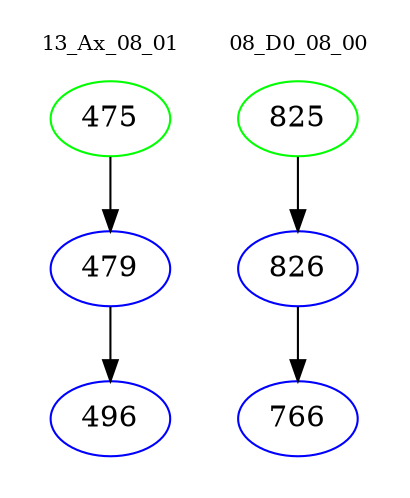 digraph{
subgraph cluster_0 {
color = white
label = "13_Ax_08_01";
fontsize=10;
T0_475 [label="475", color="green"]
T0_475 -> T0_479 [color="black"]
T0_479 [label="479", color="blue"]
T0_479 -> T0_496 [color="black"]
T0_496 [label="496", color="blue"]
}
subgraph cluster_1 {
color = white
label = "08_D0_08_00";
fontsize=10;
T1_825 [label="825", color="green"]
T1_825 -> T1_826 [color="black"]
T1_826 [label="826", color="blue"]
T1_826 -> T1_766 [color="black"]
T1_766 [label="766", color="blue"]
}
}

